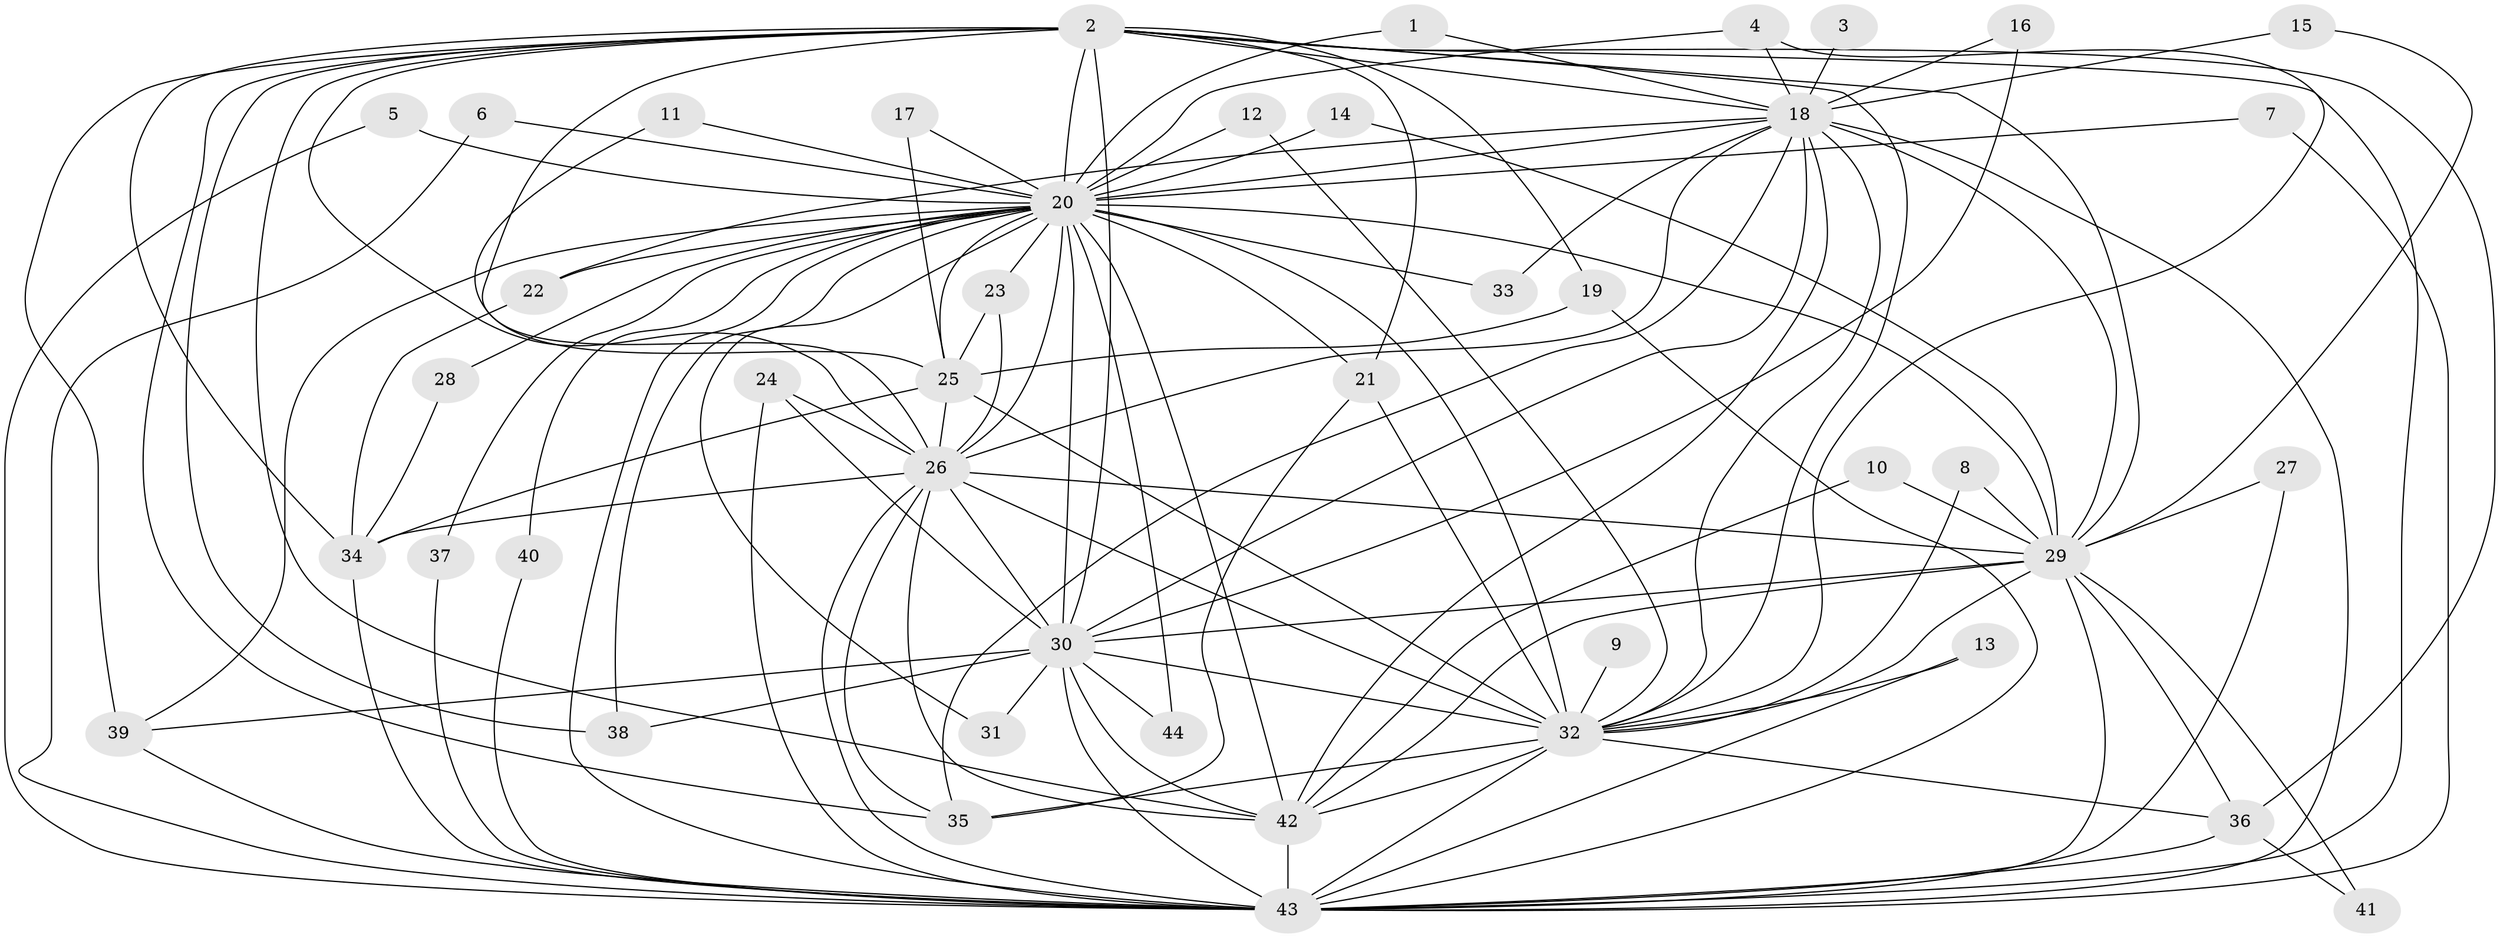 // original degree distribution, {38: 0.011494252873563218, 15: 0.011494252873563218, 18: 0.022988505747126436, 14: 0.011494252873563218, 20: 0.011494252873563218, 23: 0.011494252873563218, 16: 0.011494252873563218, 22: 0.011494252873563218, 13: 0.011494252873563218, 5: 0.04597701149425287, 2: 0.5977011494252874, 7: 0.011494252873563218, 8: 0.011494252873563218, 3: 0.1839080459770115, 4: 0.022988505747126436, 6: 0.011494252873563218}
// Generated by graph-tools (version 1.1) at 2025/49/03/09/25 03:49:35]
// undirected, 44 vertices, 122 edges
graph export_dot {
graph [start="1"]
  node [color=gray90,style=filled];
  1;
  2;
  3;
  4;
  5;
  6;
  7;
  8;
  9;
  10;
  11;
  12;
  13;
  14;
  15;
  16;
  17;
  18;
  19;
  20;
  21;
  22;
  23;
  24;
  25;
  26;
  27;
  28;
  29;
  30;
  31;
  32;
  33;
  34;
  35;
  36;
  37;
  38;
  39;
  40;
  41;
  42;
  43;
  44;
  1 -- 18 [weight=1.0];
  1 -- 20 [weight=1.0];
  2 -- 18 [weight=2.0];
  2 -- 19 [weight=1.0];
  2 -- 20 [weight=1.0];
  2 -- 21 [weight=1.0];
  2 -- 25 [weight=1.0];
  2 -- 26 [weight=2.0];
  2 -- 29 [weight=1.0];
  2 -- 30 [weight=1.0];
  2 -- 32 [weight=1.0];
  2 -- 34 [weight=1.0];
  2 -- 35 [weight=1.0];
  2 -- 36 [weight=1.0];
  2 -- 38 [weight=1.0];
  2 -- 39 [weight=2.0];
  2 -- 42 [weight=2.0];
  2 -- 43 [weight=3.0];
  3 -- 18 [weight=1.0];
  4 -- 18 [weight=1.0];
  4 -- 20 [weight=1.0];
  4 -- 32 [weight=1.0];
  5 -- 20 [weight=1.0];
  5 -- 43 [weight=1.0];
  6 -- 20 [weight=1.0];
  6 -- 43 [weight=1.0];
  7 -- 20 [weight=1.0];
  7 -- 43 [weight=1.0];
  8 -- 29 [weight=1.0];
  8 -- 32 [weight=1.0];
  9 -- 32 [weight=1.0];
  10 -- 29 [weight=1.0];
  10 -- 42 [weight=1.0];
  11 -- 20 [weight=1.0];
  11 -- 26 [weight=1.0];
  12 -- 20 [weight=1.0];
  12 -- 32 [weight=1.0];
  13 -- 32 [weight=1.0];
  13 -- 43 [weight=1.0];
  14 -- 20 [weight=1.0];
  14 -- 29 [weight=1.0];
  15 -- 18 [weight=1.0];
  15 -- 29 [weight=1.0];
  16 -- 18 [weight=1.0];
  16 -- 30 [weight=1.0];
  17 -- 20 [weight=1.0];
  17 -- 25 [weight=1.0];
  18 -- 20 [weight=2.0];
  18 -- 22 [weight=1.0];
  18 -- 26 [weight=1.0];
  18 -- 29 [weight=2.0];
  18 -- 30 [weight=2.0];
  18 -- 32 [weight=1.0];
  18 -- 33 [weight=1.0];
  18 -- 35 [weight=1.0];
  18 -- 42 [weight=1.0];
  18 -- 43 [weight=2.0];
  19 -- 25 [weight=1.0];
  19 -- 43 [weight=1.0];
  20 -- 21 [weight=1.0];
  20 -- 22 [weight=1.0];
  20 -- 23 [weight=1.0];
  20 -- 25 [weight=1.0];
  20 -- 26 [weight=1.0];
  20 -- 28 [weight=1.0];
  20 -- 29 [weight=1.0];
  20 -- 30 [weight=1.0];
  20 -- 31 [weight=1.0];
  20 -- 32 [weight=3.0];
  20 -- 33 [weight=2.0];
  20 -- 37 [weight=1.0];
  20 -- 38 [weight=1.0];
  20 -- 39 [weight=2.0];
  20 -- 40 [weight=1.0];
  20 -- 42 [weight=2.0];
  20 -- 43 [weight=3.0];
  20 -- 44 [weight=1.0];
  21 -- 32 [weight=1.0];
  21 -- 35 [weight=1.0];
  22 -- 34 [weight=1.0];
  23 -- 25 [weight=1.0];
  23 -- 26 [weight=1.0];
  24 -- 26 [weight=1.0];
  24 -- 30 [weight=1.0];
  24 -- 43 [weight=1.0];
  25 -- 26 [weight=1.0];
  25 -- 32 [weight=1.0];
  25 -- 34 [weight=1.0];
  26 -- 29 [weight=2.0];
  26 -- 30 [weight=1.0];
  26 -- 32 [weight=2.0];
  26 -- 34 [weight=1.0];
  26 -- 35 [weight=1.0];
  26 -- 42 [weight=1.0];
  26 -- 43 [weight=2.0];
  27 -- 29 [weight=1.0];
  27 -- 43 [weight=1.0];
  28 -- 34 [weight=1.0];
  29 -- 30 [weight=2.0];
  29 -- 32 [weight=1.0];
  29 -- 36 [weight=1.0];
  29 -- 41 [weight=1.0];
  29 -- 42 [weight=2.0];
  29 -- 43 [weight=2.0];
  30 -- 31 [weight=1.0];
  30 -- 32 [weight=1.0];
  30 -- 38 [weight=1.0];
  30 -- 39 [weight=1.0];
  30 -- 42 [weight=1.0];
  30 -- 43 [weight=3.0];
  30 -- 44 [weight=1.0];
  32 -- 35 [weight=2.0];
  32 -- 36 [weight=1.0];
  32 -- 42 [weight=1.0];
  32 -- 43 [weight=3.0];
  34 -- 43 [weight=1.0];
  36 -- 41 [weight=1.0];
  36 -- 43 [weight=1.0];
  37 -- 43 [weight=1.0];
  39 -- 43 [weight=1.0];
  40 -- 43 [weight=1.0];
  42 -- 43 [weight=2.0];
}
